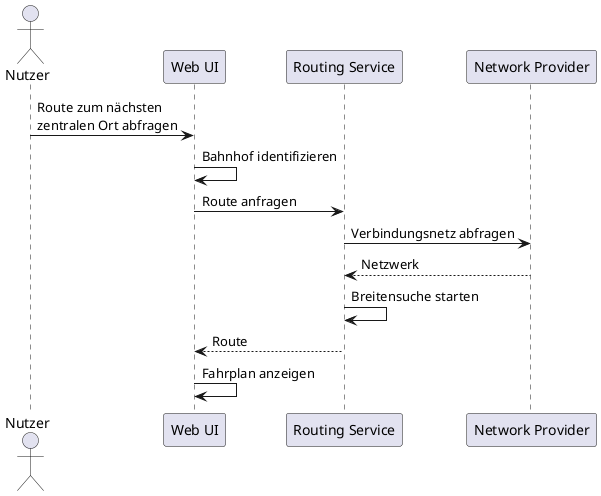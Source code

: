 @startuml
actor Nutzer
participant ui as "Web UI"
participant routing as "Routing Service"
participant network as "Network Provider"

Nutzer -> ui : Route zum nächsten\nzentralen Ort abfragen
ui -> ui : Bahnhof identifizieren
ui -> routing : Route anfragen

routing -> network : Verbindungsnetz abfragen
network --> routing : Netzwerk

routing -> routing : Breitensuche starten
routing --> ui : Route

ui -> ui : Fahrplan anzeigen
@enduml
